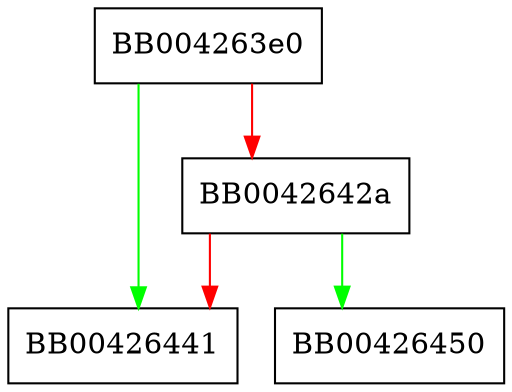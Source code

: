 digraph collect_macs {
  node [shape="box"];
  graph [splines=ortho];
  BB004263e0 -> BB00426441 [color="green"];
  BB004263e0 -> BB0042642a [color="red"];
  BB0042642a -> BB00426450 [color="green"];
  BB0042642a -> BB00426441 [color="red"];
}